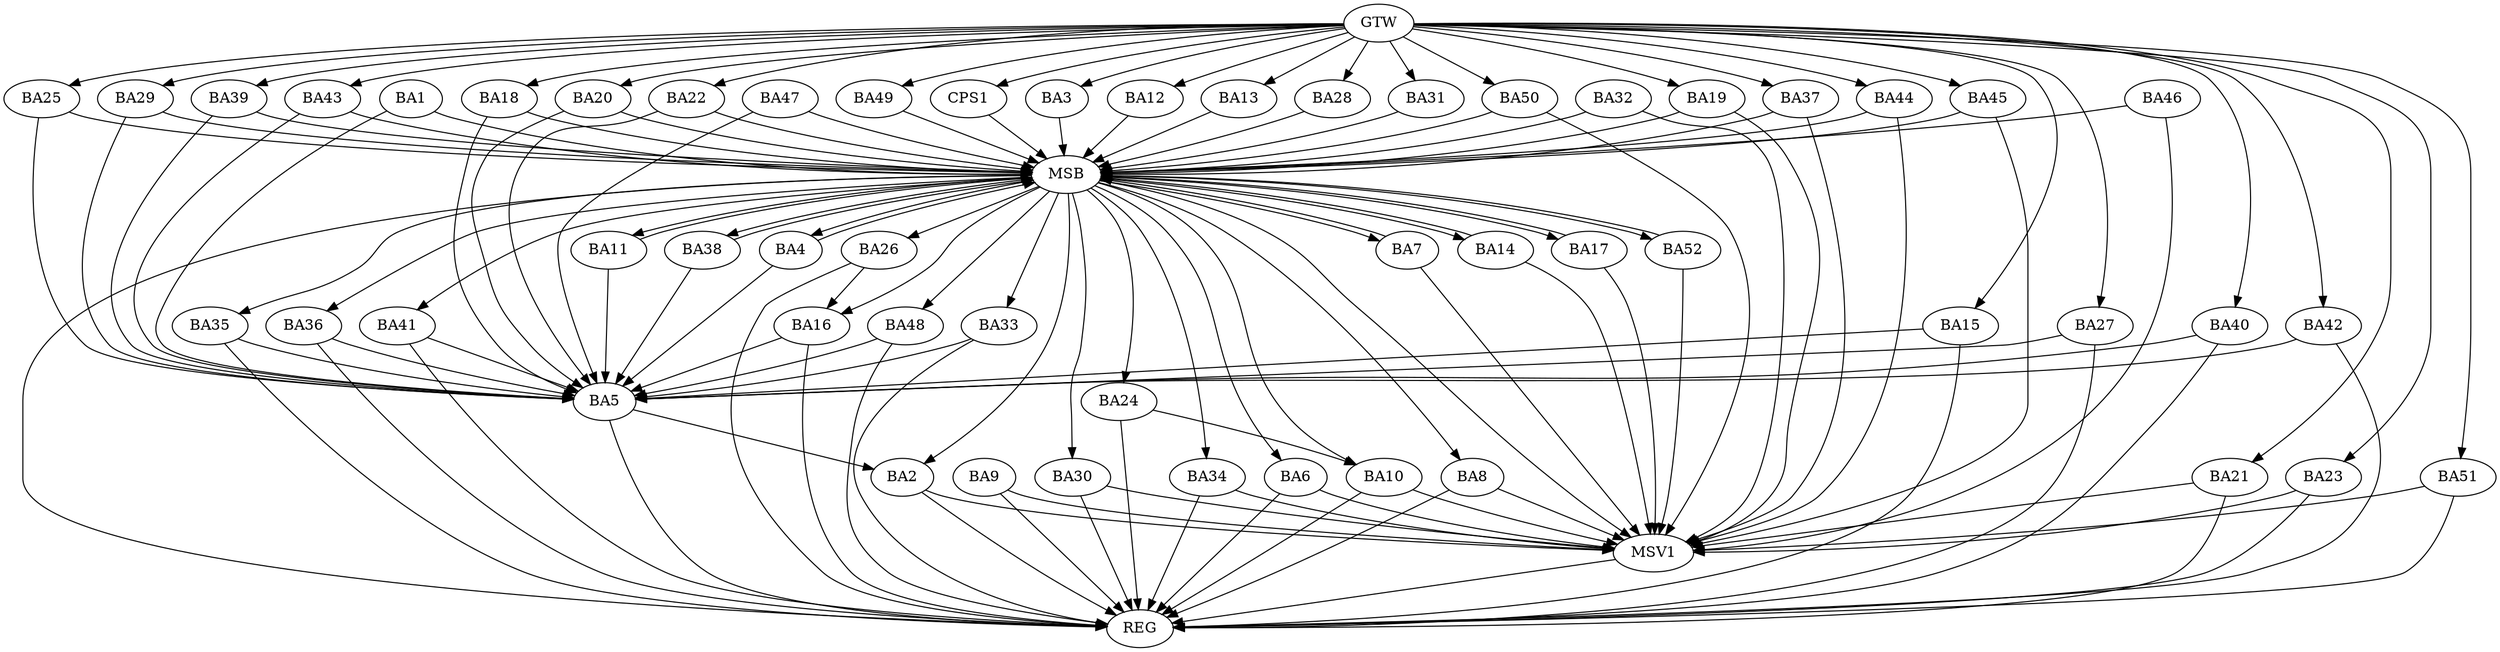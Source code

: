 strict digraph G {
  BA1 [ label="BA1" ];
  BA2 [ label="BA2" ];
  BA3 [ label="BA3" ];
  BA4 [ label="BA4" ];
  BA5 [ label="BA5" ];
  BA6 [ label="BA6" ];
  BA7 [ label="BA7" ];
  BA8 [ label="BA8" ];
  BA9 [ label="BA9" ];
  BA10 [ label="BA10" ];
  BA11 [ label="BA11" ];
  BA12 [ label="BA12" ];
  BA13 [ label="BA13" ];
  BA14 [ label="BA14" ];
  BA15 [ label="BA15" ];
  BA16 [ label="BA16" ];
  BA17 [ label="BA17" ];
  BA18 [ label="BA18" ];
  BA19 [ label="BA19" ];
  BA20 [ label="BA20" ];
  BA21 [ label="BA21" ];
  BA22 [ label="BA22" ];
  BA23 [ label="BA23" ];
  BA24 [ label="BA24" ];
  BA25 [ label="BA25" ];
  BA26 [ label="BA26" ];
  BA27 [ label="BA27" ];
  BA28 [ label="BA28" ];
  BA29 [ label="BA29" ];
  BA30 [ label="BA30" ];
  BA31 [ label="BA31" ];
  BA32 [ label="BA32" ];
  BA33 [ label="BA33" ];
  BA34 [ label="BA34" ];
  BA35 [ label="BA35" ];
  BA36 [ label="BA36" ];
  BA37 [ label="BA37" ];
  BA38 [ label="BA38" ];
  BA39 [ label="BA39" ];
  BA40 [ label="BA40" ];
  BA41 [ label="BA41" ];
  BA42 [ label="BA42" ];
  BA43 [ label="BA43" ];
  BA44 [ label="BA44" ];
  BA45 [ label="BA45" ];
  BA46 [ label="BA46" ];
  BA47 [ label="BA47" ];
  BA48 [ label="BA48" ];
  BA49 [ label="BA49" ];
  BA50 [ label="BA50" ];
  BA51 [ label="BA51" ];
  BA52 [ label="BA52" ];
  CPS1 [ label="CPS1" ];
  GTW [ label="GTW" ];
  REG [ label="REG" ];
  MSB [ label="MSB" ];
  MSV1 [ label="MSV1" ];
  BA5 -> BA2;
  BA24 -> BA10;
  BA26 -> BA16;
  GTW -> BA3;
  GTW -> BA12;
  GTW -> BA13;
  GTW -> BA15;
  GTW -> BA18;
  GTW -> BA19;
  GTW -> BA20;
  GTW -> BA21;
  GTW -> BA22;
  GTW -> BA23;
  GTW -> BA25;
  GTW -> BA27;
  GTW -> BA28;
  GTW -> BA29;
  GTW -> BA31;
  GTW -> BA37;
  GTW -> BA39;
  GTW -> BA40;
  GTW -> BA42;
  GTW -> BA43;
  GTW -> BA44;
  GTW -> BA45;
  GTW -> BA49;
  GTW -> BA50;
  GTW -> BA51;
  GTW -> CPS1;
  BA2 -> REG;
  BA5 -> REG;
  BA6 -> REG;
  BA8 -> REG;
  BA9 -> REG;
  BA10 -> REG;
  BA15 -> REG;
  BA16 -> REG;
  BA21 -> REG;
  BA23 -> REG;
  BA24 -> REG;
  BA26 -> REG;
  BA27 -> REG;
  BA30 -> REG;
  BA33 -> REG;
  BA34 -> REG;
  BA35 -> REG;
  BA36 -> REG;
  BA40 -> REG;
  BA41 -> REG;
  BA42 -> REG;
  BA48 -> REG;
  BA51 -> REG;
  BA1 -> MSB;
  MSB -> BA2;
  MSB -> REG;
  BA3 -> MSB;
  BA4 -> MSB;
  BA7 -> MSB;
  BA11 -> MSB;
  BA12 -> MSB;
  BA13 -> MSB;
  MSB -> BA10;
  BA14 -> MSB;
  MSB -> BA7;
  BA17 -> MSB;
  MSB -> BA6;
  BA18 -> MSB;
  BA19 -> MSB;
  MSB -> BA11;
  BA20 -> MSB;
  MSB -> BA17;
  BA22 -> MSB;
  BA25 -> MSB;
  MSB -> BA4;
  BA28 -> MSB;
  MSB -> BA14;
  BA29 -> MSB;
  MSB -> BA16;
  BA31 -> MSB;
  MSB -> BA8;
  BA32 -> MSB;
  BA37 -> MSB;
  BA38 -> MSB;
  MSB -> BA24;
  BA39 -> MSB;
  MSB -> BA33;
  BA43 -> MSB;
  MSB -> BA26;
  BA44 -> MSB;
  MSB -> BA34;
  BA45 -> MSB;
  MSB -> BA41;
  BA46 -> MSB;
  BA47 -> MSB;
  BA49 -> MSB;
  MSB -> BA48;
  BA50 -> MSB;
  BA52 -> MSB;
  CPS1 -> MSB;
  MSB -> BA52;
  MSB -> BA36;
  MSB -> BA38;
  MSB -> BA35;
  MSB -> BA30;
  BA25 -> BA5;
  BA22 -> BA5;
  BA29 -> BA5;
  BA33 -> BA5;
  BA18 -> BA5;
  BA27 -> BA5;
  BA35 -> BA5;
  BA16 -> BA5;
  BA38 -> BA5;
  BA15 -> BA5;
  BA48 -> BA5;
  BA39 -> BA5;
  BA36 -> BA5;
  BA41 -> BA5;
  BA43 -> BA5;
  BA11 -> BA5;
  BA1 -> BA5;
  BA20 -> BA5;
  BA4 -> BA5;
  BA40 -> BA5;
  BA42 -> BA5;
  BA47 -> BA5;
  BA6 -> MSV1;
  BA8 -> MSV1;
  BA10 -> MSV1;
  BA23 -> MSV1;
  BA30 -> MSV1;
  MSB -> MSV1;
  BA32 -> MSV1;
  BA14 -> MSV1;
  BA9 -> MSV1;
  BA52 -> MSV1;
  BA21 -> MSV1;
  BA51 -> MSV1;
  BA19 -> MSV1;
  BA37 -> MSV1;
  BA45 -> MSV1;
  BA50 -> MSV1;
  BA7 -> MSV1;
  BA34 -> MSV1;
  BA46 -> MSV1;
  BA2 -> MSV1;
  BA44 -> MSV1;
  BA17 -> MSV1;
  MSV1 -> REG;
}
